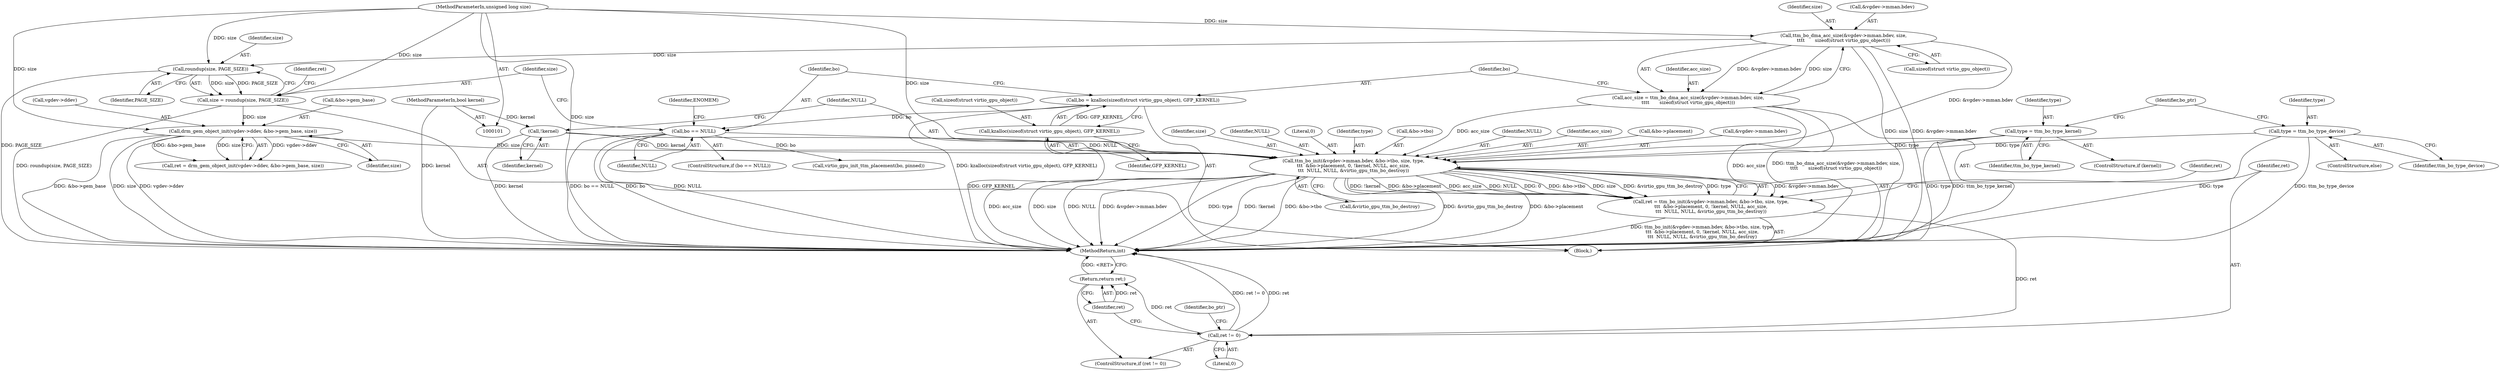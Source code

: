 digraph "0_linux_385aee965b4e4c36551c362a334378d2985b722a@pointer" {
"1000182" [label="(Call,ttm_bo_init(&vgdev->mman.bdev, &bo->tbo, size, type,\n\t\t\t  &bo->placement, 0, !kernel, NULL, acc_size,\n\t\t\t  NULL, NULL, &virtio_gpu_ttm_bo_destroy))"];
"1000127" [label="(Call,ttm_bo_dma_acc_size(&vgdev->mman.bdev, size,\n\t\t\t\t       sizeof(struct virtio_gpu_object)))"];
"1000103" [label="(MethodParameterIn,unsigned long size)"];
"1000157" [label="(Call,drm_gem_object_init(vgdev->ddev, &bo->gem_base, size))"];
"1000150" [label="(Call,size = roundup(size, PAGE_SIZE))"];
"1000152" [label="(Call,roundup(size, PAGE_SIZE))"];
"1000114" [label="(Call,type = ttm_bo_type_kernel)"];
"1000118" [label="(Call,type = ttm_bo_type_device)"];
"1000200" [label="(Call,!kernel)"];
"1000104" [label="(MethodParameterIn,bool kernel)"];
"1000144" [label="(Call,bo == NULL)"];
"1000137" [label="(Call,bo = kzalloc(sizeof(struct virtio_gpu_object), GFP_KERNEL))"];
"1000139" [label="(Call,kzalloc(sizeof(struct virtio_gpu_object), GFP_KERNEL))"];
"1000125" [label="(Call,acc_size = ttm_bo_dma_acc_size(&vgdev->mman.bdev, size,\n\t\t\t\t       sizeof(struct virtio_gpu_object)))"];
"1000180" [label="(Call,ret = ttm_bo_init(&vgdev->mman.bdev, &bo->tbo, size, type,\n\t\t\t  &bo->placement, 0, !kernel, NULL, acc_size,\n\t\t\t  NULL, NULL, &virtio_gpu_ttm_bo_destroy))"];
"1000209" [label="(Call,ret != 0)"];
"1000212" [label="(Return,return ret;)"];
"1000157" [label="(Call,drm_gem_object_init(vgdev->ddev, &bo->gem_base, size))"];
"1000123" [label="(Identifier,bo_ptr)"];
"1000180" [label="(Call,ret = ttm_bo_init(&vgdev->mman.bdev, &bo->tbo, size, type,\n\t\t\t  &bo->placement, 0, !kernel, NULL, acc_size,\n\t\t\t  NULL, NULL, &virtio_gpu_ttm_bo_destroy))"];
"1000127" [label="(Call,ttm_bo_dma_acc_size(&vgdev->mman.bdev, size,\n\t\t\t\t       sizeof(struct virtio_gpu_object)))"];
"1000112" [label="(ControlStructure,if (kernel))"];
"1000116" [label="(Identifier,ttm_bo_type_kernel)"];
"1000107" [label="(Block,)"];
"1000151" [label="(Identifier,size)"];
"1000155" [label="(Call,ret = drm_gem_object_init(vgdev->ddev, &bo->gem_base, size))"];
"1000158" [label="(Call,vgdev->ddev)"];
"1000144" [label="(Call,bo == NULL)"];
"1000212" [label="(Return,return ret;)"];
"1000183" [label="(Call,&vgdev->mman.bdev)"];
"1000193" [label="(Identifier,size)"];
"1000114" [label="(Call,type = ttm_bo_type_kernel)"];
"1000126" [label="(Identifier,acc_size)"];
"1000205" [label="(Identifier,NULL)"];
"1000200" [label="(Call,!kernel)"];
"1000199" [label="(Literal,0)"];
"1000138" [label="(Identifier,bo)"];
"1000194" [label="(Identifier,type)"];
"1000125" [label="(Call,acc_size = ttm_bo_dma_acc_size(&vgdev->mman.bdev, size,\n\t\t\t\t       sizeof(struct virtio_gpu_object)))"];
"1000137" [label="(Call,bo = kzalloc(sizeof(struct virtio_gpu_object), GFP_KERNEL))"];
"1000142" [label="(Identifier,GFP_KERNEL)"];
"1000181" [label="(Identifier,ret)"];
"1000208" [label="(ControlStructure,if (ret != 0))"];
"1000206" [label="(Call,&virtio_gpu_ttm_bo_destroy)"];
"1000152" [label="(Call,roundup(size, PAGE_SIZE))"];
"1000115" [label="(Identifier,type)"];
"1000117" [label="(ControlStructure,else)"];
"1000134" [label="(Identifier,size)"];
"1000202" [label="(Identifier,NULL)"];
"1000119" [label="(Identifier,type)"];
"1000189" [label="(Call,&bo->tbo)"];
"1000149" [label="(Identifier,ENOMEM)"];
"1000128" [label="(Call,&vgdev->mman.bdev)"];
"1000118" [label="(Call,type = ttm_bo_type_device)"];
"1000135" [label="(Call,sizeof(struct virtio_gpu_object))"];
"1000204" [label="(Identifier,NULL)"];
"1000140" [label="(Call,sizeof(struct virtio_gpu_object))"];
"1000203" [label="(Identifier,acc_size)"];
"1000210" [label="(Identifier,ret)"];
"1000165" [label="(Identifier,size)"];
"1000195" [label="(Call,&bo->placement)"];
"1000211" [label="(Literal,0)"];
"1000104" [label="(MethodParameterIn,bool kernel)"];
"1000120" [label="(Identifier,ttm_bo_type_device)"];
"1000161" [label="(Call,&bo->gem_base)"];
"1000143" [label="(ControlStructure,if (bo == NULL))"];
"1000182" [label="(Call,ttm_bo_init(&vgdev->mman.bdev, &bo->tbo, size, type,\n\t\t\t  &bo->placement, 0, !kernel, NULL, acc_size,\n\t\t\t  NULL, NULL, &virtio_gpu_ttm_bo_destroy))"];
"1000150" [label="(Call,size = roundup(size, PAGE_SIZE))"];
"1000139" [label="(Call,kzalloc(sizeof(struct virtio_gpu_object), GFP_KERNEL))"];
"1000156" [label="(Identifier,ret)"];
"1000201" [label="(Identifier,kernel)"];
"1000145" [label="(Identifier,bo)"];
"1000177" [label="(Call,virtio_gpu_init_ttm_placement(bo, pinned))"];
"1000220" [label="(MethodReturn,int)"];
"1000103" [label="(MethodParameterIn,unsigned long size)"];
"1000153" [label="(Identifier,size)"];
"1000146" [label="(Identifier,NULL)"];
"1000216" [label="(Identifier,bo_ptr)"];
"1000213" [label="(Identifier,ret)"];
"1000154" [label="(Identifier,PAGE_SIZE)"];
"1000209" [label="(Call,ret != 0)"];
"1000182" -> "1000180"  [label="AST: "];
"1000182" -> "1000206"  [label="CFG: "];
"1000183" -> "1000182"  [label="AST: "];
"1000189" -> "1000182"  [label="AST: "];
"1000193" -> "1000182"  [label="AST: "];
"1000194" -> "1000182"  [label="AST: "];
"1000195" -> "1000182"  [label="AST: "];
"1000199" -> "1000182"  [label="AST: "];
"1000200" -> "1000182"  [label="AST: "];
"1000202" -> "1000182"  [label="AST: "];
"1000203" -> "1000182"  [label="AST: "];
"1000204" -> "1000182"  [label="AST: "];
"1000205" -> "1000182"  [label="AST: "];
"1000206" -> "1000182"  [label="AST: "];
"1000180" -> "1000182"  [label="CFG: "];
"1000182" -> "1000220"  [label="DDG: type"];
"1000182" -> "1000220"  [label="DDG: !kernel"];
"1000182" -> "1000220"  [label="DDG: &bo->tbo"];
"1000182" -> "1000220"  [label="DDG: &virtio_gpu_ttm_bo_destroy"];
"1000182" -> "1000220"  [label="DDG: &bo->placement"];
"1000182" -> "1000220"  [label="DDG: acc_size"];
"1000182" -> "1000220"  [label="DDG: size"];
"1000182" -> "1000220"  [label="DDG: NULL"];
"1000182" -> "1000220"  [label="DDG: &vgdev->mman.bdev"];
"1000182" -> "1000180"  [label="DDG: &vgdev->mman.bdev"];
"1000182" -> "1000180"  [label="DDG: !kernel"];
"1000182" -> "1000180"  [label="DDG: &bo->placement"];
"1000182" -> "1000180"  [label="DDG: acc_size"];
"1000182" -> "1000180"  [label="DDG: NULL"];
"1000182" -> "1000180"  [label="DDG: 0"];
"1000182" -> "1000180"  [label="DDG: &bo->tbo"];
"1000182" -> "1000180"  [label="DDG: size"];
"1000182" -> "1000180"  [label="DDG: &virtio_gpu_ttm_bo_destroy"];
"1000182" -> "1000180"  [label="DDG: type"];
"1000127" -> "1000182"  [label="DDG: &vgdev->mman.bdev"];
"1000157" -> "1000182"  [label="DDG: size"];
"1000103" -> "1000182"  [label="DDG: size"];
"1000114" -> "1000182"  [label="DDG: type"];
"1000118" -> "1000182"  [label="DDG: type"];
"1000200" -> "1000182"  [label="DDG: kernel"];
"1000144" -> "1000182"  [label="DDG: NULL"];
"1000125" -> "1000182"  [label="DDG: acc_size"];
"1000127" -> "1000125"  [label="AST: "];
"1000127" -> "1000135"  [label="CFG: "];
"1000128" -> "1000127"  [label="AST: "];
"1000134" -> "1000127"  [label="AST: "];
"1000135" -> "1000127"  [label="AST: "];
"1000125" -> "1000127"  [label="CFG: "];
"1000127" -> "1000220"  [label="DDG: &vgdev->mman.bdev"];
"1000127" -> "1000220"  [label="DDG: size"];
"1000127" -> "1000125"  [label="DDG: &vgdev->mman.bdev"];
"1000127" -> "1000125"  [label="DDG: size"];
"1000103" -> "1000127"  [label="DDG: size"];
"1000127" -> "1000152"  [label="DDG: size"];
"1000103" -> "1000101"  [label="AST: "];
"1000103" -> "1000220"  [label="DDG: size"];
"1000103" -> "1000150"  [label="DDG: size"];
"1000103" -> "1000152"  [label="DDG: size"];
"1000103" -> "1000157"  [label="DDG: size"];
"1000157" -> "1000155"  [label="AST: "];
"1000157" -> "1000165"  [label="CFG: "];
"1000158" -> "1000157"  [label="AST: "];
"1000161" -> "1000157"  [label="AST: "];
"1000165" -> "1000157"  [label="AST: "];
"1000155" -> "1000157"  [label="CFG: "];
"1000157" -> "1000220"  [label="DDG: vgdev->ddev"];
"1000157" -> "1000220"  [label="DDG: &bo->gem_base"];
"1000157" -> "1000220"  [label="DDG: size"];
"1000157" -> "1000155"  [label="DDG: vgdev->ddev"];
"1000157" -> "1000155"  [label="DDG: &bo->gem_base"];
"1000157" -> "1000155"  [label="DDG: size"];
"1000150" -> "1000157"  [label="DDG: size"];
"1000150" -> "1000107"  [label="AST: "];
"1000150" -> "1000152"  [label="CFG: "];
"1000151" -> "1000150"  [label="AST: "];
"1000152" -> "1000150"  [label="AST: "];
"1000156" -> "1000150"  [label="CFG: "];
"1000150" -> "1000220"  [label="DDG: roundup(size, PAGE_SIZE)"];
"1000152" -> "1000150"  [label="DDG: size"];
"1000152" -> "1000150"  [label="DDG: PAGE_SIZE"];
"1000152" -> "1000154"  [label="CFG: "];
"1000153" -> "1000152"  [label="AST: "];
"1000154" -> "1000152"  [label="AST: "];
"1000152" -> "1000220"  [label="DDG: PAGE_SIZE"];
"1000114" -> "1000112"  [label="AST: "];
"1000114" -> "1000116"  [label="CFG: "];
"1000115" -> "1000114"  [label="AST: "];
"1000116" -> "1000114"  [label="AST: "];
"1000123" -> "1000114"  [label="CFG: "];
"1000114" -> "1000220"  [label="DDG: type"];
"1000114" -> "1000220"  [label="DDG: ttm_bo_type_kernel"];
"1000118" -> "1000117"  [label="AST: "];
"1000118" -> "1000120"  [label="CFG: "];
"1000119" -> "1000118"  [label="AST: "];
"1000120" -> "1000118"  [label="AST: "];
"1000123" -> "1000118"  [label="CFG: "];
"1000118" -> "1000220"  [label="DDG: ttm_bo_type_device"];
"1000118" -> "1000220"  [label="DDG: type"];
"1000200" -> "1000201"  [label="CFG: "];
"1000201" -> "1000200"  [label="AST: "];
"1000202" -> "1000200"  [label="CFG: "];
"1000200" -> "1000220"  [label="DDG: kernel"];
"1000104" -> "1000200"  [label="DDG: kernel"];
"1000104" -> "1000101"  [label="AST: "];
"1000104" -> "1000220"  [label="DDG: kernel"];
"1000144" -> "1000143"  [label="AST: "];
"1000144" -> "1000146"  [label="CFG: "];
"1000145" -> "1000144"  [label="AST: "];
"1000146" -> "1000144"  [label="AST: "];
"1000149" -> "1000144"  [label="CFG: "];
"1000151" -> "1000144"  [label="CFG: "];
"1000144" -> "1000220"  [label="DDG: NULL"];
"1000144" -> "1000220"  [label="DDG: bo == NULL"];
"1000144" -> "1000220"  [label="DDG: bo"];
"1000137" -> "1000144"  [label="DDG: bo"];
"1000144" -> "1000177"  [label="DDG: bo"];
"1000137" -> "1000107"  [label="AST: "];
"1000137" -> "1000139"  [label="CFG: "];
"1000138" -> "1000137"  [label="AST: "];
"1000139" -> "1000137"  [label="AST: "];
"1000145" -> "1000137"  [label="CFG: "];
"1000137" -> "1000220"  [label="DDG: kzalloc(sizeof(struct virtio_gpu_object), GFP_KERNEL)"];
"1000139" -> "1000137"  [label="DDG: GFP_KERNEL"];
"1000139" -> "1000142"  [label="CFG: "];
"1000140" -> "1000139"  [label="AST: "];
"1000142" -> "1000139"  [label="AST: "];
"1000139" -> "1000220"  [label="DDG: GFP_KERNEL"];
"1000125" -> "1000107"  [label="AST: "];
"1000126" -> "1000125"  [label="AST: "];
"1000138" -> "1000125"  [label="CFG: "];
"1000125" -> "1000220"  [label="DDG: ttm_bo_dma_acc_size(&vgdev->mman.bdev, size,\n\t\t\t\t       sizeof(struct virtio_gpu_object))"];
"1000125" -> "1000220"  [label="DDG: acc_size"];
"1000180" -> "1000107"  [label="AST: "];
"1000181" -> "1000180"  [label="AST: "];
"1000210" -> "1000180"  [label="CFG: "];
"1000180" -> "1000220"  [label="DDG: ttm_bo_init(&vgdev->mman.bdev, &bo->tbo, size, type,\n\t\t\t  &bo->placement, 0, !kernel, NULL, acc_size,\n\t\t\t  NULL, NULL, &virtio_gpu_ttm_bo_destroy)"];
"1000180" -> "1000209"  [label="DDG: ret"];
"1000209" -> "1000208"  [label="AST: "];
"1000209" -> "1000211"  [label="CFG: "];
"1000210" -> "1000209"  [label="AST: "];
"1000211" -> "1000209"  [label="AST: "];
"1000213" -> "1000209"  [label="CFG: "];
"1000216" -> "1000209"  [label="CFG: "];
"1000209" -> "1000220"  [label="DDG: ret != 0"];
"1000209" -> "1000220"  [label="DDG: ret"];
"1000209" -> "1000212"  [label="DDG: ret"];
"1000212" -> "1000208"  [label="AST: "];
"1000212" -> "1000213"  [label="CFG: "];
"1000213" -> "1000212"  [label="AST: "];
"1000220" -> "1000212"  [label="CFG: "];
"1000212" -> "1000220"  [label="DDG: <RET>"];
"1000213" -> "1000212"  [label="DDG: ret"];
}
